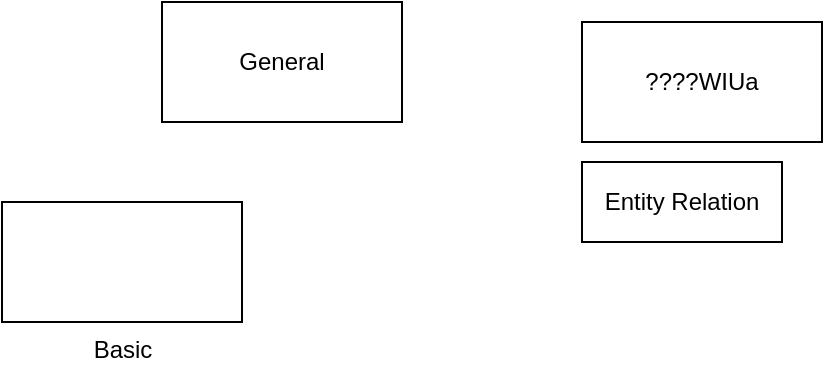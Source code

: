 <mxfile version="22.1.22" type="embed">
  <diagram name="Page-1" id="STRG_NA7092UZGd3KBl5">
    <mxGraphModel dx="968" dy="507" grid="1" gridSize="10" guides="1" tooltips="1" connect="1" arrows="1" fold="1" page="1" pageScale="1" pageWidth="850" pageHeight="1100" math="0" shadow="0">
      <root>
        <mxCell id="0" />
        <mxCell id="1" parent="0" />
        <mxCell id="2" value="UML(Entity)" style="html=1;whiteSpace=wrap;" vertex="1" parent="1">
          <mxGeometry x="440" y="20" width="110" height="50" as="geometry" />
        </mxCell>
        <mxCell id="3" value="Entity Relation&lt;br&gt;" style="whiteSpace=wrap;html=1;align=center;" vertex="1" parent="1">
          <mxGeometry x="440" y="90" width="100" height="40" as="geometry" />
        </mxCell>
        <mxCell id="5" value="Basic" style="verticalLabelPosition=bottom;verticalAlign=top;html=1;shape=mxgraph.basic.rect;fillColor2=none;strokeWidth=1;size=20;indent=5;" vertex="1" parent="1">
          <mxGeometry x="150" y="110" width="120" height="60" as="geometry" />
        </mxCell>
        <mxCell id="6" value="General" style="rounded=0;whiteSpace=wrap;html=1;" vertex="1" parent="1">
          <mxGeometry x="230" y="10" width="120" height="60" as="geometry" />
        </mxCell>
        <mxCell id="7" value="????WIUa" style="rounded=0;whiteSpace=wrap;html=1;" vertex="1" parent="1">
          <mxGeometry x="440" y="20" width="120" height="60" as="geometry" />
        </mxCell>
      </root>
    </mxGraphModel>
  </diagram>
</mxfile>
